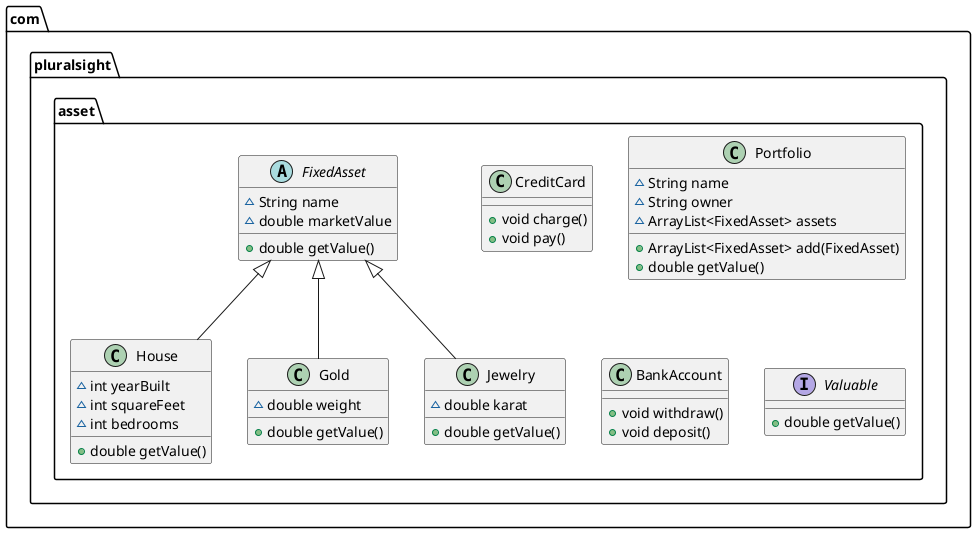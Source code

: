 @startuml
class com.pluralsight.asset.CreditCard {
+ void charge()
+ void pay()
}

class com.pluralsight.asset.Portfolio {
~ String name
~ String owner
~ ArrayList<FixedAsset> assets
+ ArrayList<FixedAsset> add(FixedAsset)
+ double getValue()
}


class com.pluralsight.asset.House {
~ int yearBuilt
~ int squareFeet
~ int bedrooms
+ double getValue()
}


class com.pluralsight.asset.BankAccount {
+ void withdraw()
+ void deposit()
}

class com.pluralsight.asset.Gold {
~ double weight
+ double getValue()
}


class com.pluralsight.asset.Jewelry {
~ double karat
+ double getValue()
}


interface com.pluralsight.asset.Valuable {
+ double getValue()
}

abstract class com.pluralsight.asset.FixedAsset {
~ String name
~ double marketValue
+ double getValue()
}




com.pluralsight.asset.FixedAsset <|-- com.pluralsight.asset.House
com.pluralsight.asset.FixedAsset <|-- com.pluralsight.asset.Gold
com.pluralsight.asset.FixedAsset <|-- com.pluralsight.asset.Jewelry
@enduml